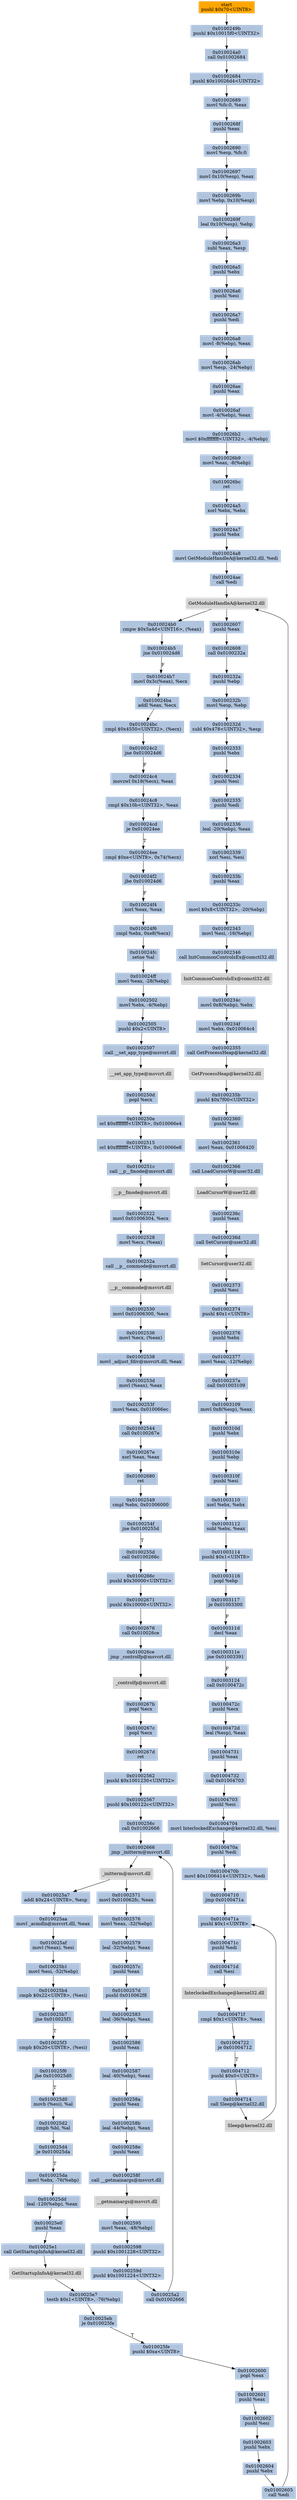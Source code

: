 digraph G {
node[shape=rectangle,style=filled,fillcolor=lightsteelblue,color=lightsteelblue]
bgcolor="transparent"
a0x01002499pushl_0x70UINT8[label="start\npushl $0x70<UINT8>",color="lightgrey",fillcolor="orange"];
a0x0100249bpushl_0x10015f0UINT32[label="0x0100249b\npushl $0x10015f0<UINT32>"];
a0x010024a0call_0x01002684[label="0x010024a0\ncall 0x01002684"];
a0x01002684pushl_0x10026d4UINT32[label="0x01002684\npushl $0x10026d4<UINT32>"];
a0x01002689movl_fs_0_eax[label="0x01002689\nmovl %fs:0, %eax"];
a0x0100268fpushl_eax[label="0x0100268f\npushl %eax"];
a0x01002690movl_esp_fs_0[label="0x01002690\nmovl %esp, %fs:0"];
a0x01002697movl_0x10esp__eax[label="0x01002697\nmovl 0x10(%esp), %eax"];
a0x0100269bmovl_ebp_0x10esp_[label="0x0100269b\nmovl %ebp, 0x10(%esp)"];
a0x0100269fleal_0x10esp__ebp[label="0x0100269f\nleal 0x10(%esp), %ebp"];
a0x010026a3subl_eax_esp[label="0x010026a3\nsubl %eax, %esp"];
a0x010026a5pushl_ebx[label="0x010026a5\npushl %ebx"];
a0x010026a6pushl_esi[label="0x010026a6\npushl %esi"];
a0x010026a7pushl_edi[label="0x010026a7\npushl %edi"];
a0x010026a8movl__8ebp__eax[label="0x010026a8\nmovl -8(%ebp), %eax"];
a0x010026abmovl_esp__24ebp_[label="0x010026ab\nmovl %esp, -24(%ebp)"];
a0x010026aepushl_eax[label="0x010026ae\npushl %eax"];
a0x010026afmovl__4ebp__eax[label="0x010026af\nmovl -4(%ebp), %eax"];
a0x010026b2movl_0xffffffffUINT32__4ebp_[label="0x010026b2\nmovl $0xffffffff<UINT32>, -4(%ebp)"];
a0x010026b9movl_eax__8ebp_[label="0x010026b9\nmovl %eax, -8(%ebp)"];
a0x010026bcret[label="0x010026bc\nret"];
a0x010024a5xorl_ebx_ebx[label="0x010024a5\nxorl %ebx, %ebx"];
a0x010024a7pushl_ebx[label="0x010024a7\npushl %ebx"];
a0x010024a8movl_GetModuleHandleA_kernel32_dll_edi[label="0x010024a8\nmovl GetModuleHandleA@kernel32.dll, %edi"];
a0x010024aecall_edi[label="0x010024ae\ncall %edi"];
GetModuleHandleA_kernel32_dll[label="GetModuleHandleA@kernel32.dll",color="lightgrey",fillcolor="lightgrey"];
a0x010024b0cmpw_0x5a4dUINT16_eax_[label="0x010024b0\ncmpw $0x5a4d<UINT16>, (%eax)"];
a0x010024b5jne_0x010024d6[label="0x010024b5\njne 0x010024d6"];
a0x010024b7movl_0x3ceax__ecx[label="0x010024b7\nmovl 0x3c(%eax), %ecx"];
a0x010024baaddl_eax_ecx[label="0x010024ba\naddl %eax, %ecx"];
a0x010024bccmpl_0x4550UINT32_ecx_[label="0x010024bc\ncmpl $0x4550<UINT32>, (%ecx)"];
a0x010024c2jne_0x010024d6[label="0x010024c2\njne 0x010024d6"];
a0x010024c4movzwl_0x18ecx__eax[label="0x010024c4\nmovzwl 0x18(%ecx), %eax"];
a0x010024c8cmpl_0x10bUINT32_eax[label="0x010024c8\ncmpl $0x10b<UINT32>, %eax"];
a0x010024cdje_0x010024ee[label="0x010024cd\nje 0x010024ee"];
a0x010024eecmpl_0xeUINT8_0x74ecx_[label="0x010024ee\ncmpl $0xe<UINT8>, 0x74(%ecx)"];
a0x010024f2jbe_0x010024d6[label="0x010024f2\njbe 0x010024d6"];
a0x010024f4xorl_eax_eax[label="0x010024f4\nxorl %eax, %eax"];
a0x010024f6cmpl_ebx_0xe8ecx_[label="0x010024f6\ncmpl %ebx, 0xe8(%ecx)"];
a0x010024fcsetne_al[label="0x010024fc\nsetne %al"];
a0x010024ffmovl_eax__28ebp_[label="0x010024ff\nmovl %eax, -28(%ebp)"];
a0x01002502movl_ebx__4ebp_[label="0x01002502\nmovl %ebx, -4(%ebp)"];
a0x01002505pushl_0x2UINT8[label="0x01002505\npushl $0x2<UINT8>"];
a0x01002507call___set_app_type_msvcrt_dll[label="0x01002507\ncall __set_app_type@msvcrt.dll"];
a__set_app_type_msvcrt_dll[label="__set_app_type@msvcrt.dll",color="lightgrey",fillcolor="lightgrey"];
a0x0100250dpopl_ecx[label="0x0100250d\npopl %ecx"];
a0x0100250eorl_0xffffffffUINT8_0x010066e4[label="0x0100250e\norl $0xffffffff<UINT8>, 0x010066e4"];
a0x01002515orl_0xffffffffUINT8_0x010066e8[label="0x01002515\norl $0xffffffff<UINT8>, 0x010066e8"];
a0x0100251ccall___p__fmode_msvcrt_dll[label="0x0100251c\ncall __p__fmode@msvcrt.dll"];
a__p__fmode_msvcrt_dll[label="__p__fmode@msvcrt.dll",color="lightgrey",fillcolor="lightgrey"];
a0x01002522movl_0x01006304_ecx[label="0x01002522\nmovl 0x01006304, %ecx"];
a0x01002528movl_ecx_eax_[label="0x01002528\nmovl %ecx, (%eax)"];
a0x0100252acall___p__commode_msvcrt_dll[label="0x0100252a\ncall __p__commode@msvcrt.dll"];
a__p__commode_msvcrt_dll[label="__p__commode@msvcrt.dll",color="lightgrey",fillcolor="lightgrey"];
a0x01002530movl_0x01006300_ecx[label="0x01002530\nmovl 0x01006300, %ecx"];
a0x01002536movl_ecx_eax_[label="0x01002536\nmovl %ecx, (%eax)"];
a0x01002538movl__adjust_fdiv_msvcrt_dll_eax[label="0x01002538\nmovl _adjust_fdiv@msvcrt.dll, %eax"];
a0x0100253dmovl_eax__eax[label="0x0100253d\nmovl (%eax), %eax"];
a0x0100253fmovl_eax_0x010066ec[label="0x0100253f\nmovl %eax, 0x010066ec"];
a0x01002544call_0x0100267e[label="0x01002544\ncall 0x0100267e"];
a0x0100267exorl_eax_eax[label="0x0100267e\nxorl %eax, %eax"];
a0x01002680ret[label="0x01002680\nret"];
a0x01002549cmpl_ebx_0x01006000[label="0x01002549\ncmpl %ebx, 0x01006000"];
a0x0100254fjne_0x0100255d[label="0x0100254f\njne 0x0100255d"];
a0x0100255dcall_0x0100266c[label="0x0100255d\ncall 0x0100266c"];
a0x0100266cpushl_0x30000UINT32[label="0x0100266c\npushl $0x30000<UINT32>"];
a0x01002671pushl_0x10000UINT32[label="0x01002671\npushl $0x10000<UINT32>"];
a0x01002676call_0x010026ce[label="0x01002676\ncall 0x010026ce"];
a0x010026cejmp__controlfp_msvcrt_dll[label="0x010026ce\njmp _controlfp@msvcrt.dll"];
a_controlfp_msvcrt_dll[label="_controlfp@msvcrt.dll",color="lightgrey",fillcolor="lightgrey"];
a0x0100267bpopl_ecx[label="0x0100267b\npopl %ecx"];
a0x0100267cpopl_ecx[label="0x0100267c\npopl %ecx"];
a0x0100267dret[label="0x0100267d\nret"];
a0x01002562pushl_0x1001230UINT32[label="0x01002562\npushl $0x1001230<UINT32>"];
a0x01002567pushl_0x100122cUINT32[label="0x01002567\npushl $0x100122c<UINT32>"];
a0x0100256ccall_0x01002666[label="0x0100256c\ncall 0x01002666"];
a0x01002666jmp__initterm_msvcrt_dll[label="0x01002666\njmp _initterm@msvcrt.dll"];
a_initterm_msvcrt_dll[label="_initterm@msvcrt.dll",color="lightgrey",fillcolor="lightgrey"];
a0x01002571movl_0x010062fc_eax[label="0x01002571\nmovl 0x010062fc, %eax"];
a0x01002576movl_eax__32ebp_[label="0x01002576\nmovl %eax, -32(%ebp)"];
a0x01002579leal__32ebp__eax[label="0x01002579\nleal -32(%ebp), %eax"];
a0x0100257cpushl_eax[label="0x0100257c\npushl %eax"];
a0x0100257dpushl_0x010062f8[label="0x0100257d\npushl 0x010062f8"];
a0x01002583leal__36ebp__eax[label="0x01002583\nleal -36(%ebp), %eax"];
a0x01002586pushl_eax[label="0x01002586\npushl %eax"];
a0x01002587leal__40ebp__eax[label="0x01002587\nleal -40(%ebp), %eax"];
a0x0100258apushl_eax[label="0x0100258a\npushl %eax"];
a0x0100258bleal__44ebp__eax[label="0x0100258b\nleal -44(%ebp), %eax"];
a0x0100258epushl_eax[label="0x0100258e\npushl %eax"];
a0x0100258fcall___getmainargs_msvcrt_dll[label="0x0100258f\ncall __getmainargs@msvcrt.dll"];
a__getmainargs_msvcrt_dll[label="__getmainargs@msvcrt.dll",color="lightgrey",fillcolor="lightgrey"];
a0x01002595movl_eax__48ebp_[label="0x01002595\nmovl %eax, -48(%ebp)"];
a0x01002598pushl_0x1001228UINT32[label="0x01002598\npushl $0x1001228<UINT32>"];
a0x0100259dpushl_0x1001224UINT32[label="0x0100259d\npushl $0x1001224<UINT32>"];
a0x010025a2call_0x01002666[label="0x010025a2\ncall 0x01002666"];
a0x010025a7addl_0x24UINT8_esp[label="0x010025a7\naddl $0x24<UINT8>, %esp"];
a0x010025aamovl__acmdln_msvcrt_dll_eax[label="0x010025aa\nmovl _acmdln@msvcrt.dll, %eax"];
a0x010025afmovl_eax__esi[label="0x010025af\nmovl (%eax), %esi"];
a0x010025b1movl_esi__52ebp_[label="0x010025b1\nmovl %esi, -52(%ebp)"];
a0x010025b4cmpb_0x22UINT8_esi_[label="0x010025b4\ncmpb $0x22<UINT8>, (%esi)"];
a0x010025b7jne_0x010025f3[label="0x010025b7\njne 0x010025f3"];
a0x010025f3cmpb_0x20UINT8_esi_[label="0x010025f3\ncmpb $0x20<UINT8>, (%esi)"];
a0x010025f6jbe_0x010025d0[label="0x010025f6\njbe 0x010025d0"];
a0x010025d0movb_esi__al[label="0x010025d0\nmovb (%esi), %al"];
a0x010025d2cmpb_bl_al[label="0x010025d2\ncmpb %bl, %al"];
a0x010025d4je_0x010025da[label="0x010025d4\nje 0x010025da"];
a0x010025damovl_ebx__76ebp_[label="0x010025da\nmovl %ebx, -76(%ebp)"];
a0x010025ddleal__120ebp__eax[label="0x010025dd\nleal -120(%ebp), %eax"];
a0x010025e0pushl_eax[label="0x010025e0\npushl %eax"];
a0x010025e1call_GetStartupInfoA_kernel32_dll[label="0x010025e1\ncall GetStartupInfoA@kernel32.dll"];
GetStartupInfoA_kernel32_dll[label="GetStartupInfoA@kernel32.dll",color="lightgrey",fillcolor="lightgrey"];
a0x010025e7testb_0x1UINT8__76ebp_[label="0x010025e7\ntestb $0x1<UINT8>, -76(%ebp)"];
a0x010025ebje_0x010025fe[label="0x010025eb\nje 0x010025fe"];
a0x010025fepushl_0xaUINT8[label="0x010025fe\npushl $0xa<UINT8>"];
a0x01002600popl_eax[label="0x01002600\npopl %eax"];
a0x01002601pushl_eax[label="0x01002601\npushl %eax"];
a0x01002602pushl_esi[label="0x01002602\npushl %esi"];
a0x01002603pushl_ebx[label="0x01002603\npushl %ebx"];
a0x01002604pushl_ebx[label="0x01002604\npushl %ebx"];
a0x01002605call_edi[label="0x01002605\ncall %edi"];
a0x01002607pushl_eax[label="0x01002607\npushl %eax"];
a0x01002608call_0x0100232a[label="0x01002608\ncall 0x0100232a"];
a0x0100232apushl_ebp[label="0x0100232a\npushl %ebp"];
a0x0100232bmovl_esp_ebp[label="0x0100232b\nmovl %esp, %ebp"];
a0x0100232dsubl_0x478UINT32_esp[label="0x0100232d\nsubl $0x478<UINT32>, %esp"];
a0x01002333pushl_ebx[label="0x01002333\npushl %ebx"];
a0x01002334pushl_esi[label="0x01002334\npushl %esi"];
a0x01002335pushl_edi[label="0x01002335\npushl %edi"];
a0x01002336leal__20ebp__eax[label="0x01002336\nleal -20(%ebp), %eax"];
a0x01002339xorl_esi_esi[label="0x01002339\nxorl %esi, %esi"];
a0x0100233bpushl_eax[label="0x0100233b\npushl %eax"];
a0x0100233cmovl_0x8UINT32__20ebp_[label="0x0100233c\nmovl $0x8<UINT32>, -20(%ebp)"];
a0x01002343movl_esi__16ebp_[label="0x01002343\nmovl %esi, -16(%ebp)"];
a0x01002346call_InitCommonControlsEx_comctl32_dll[label="0x01002346\ncall InitCommonControlsEx@comctl32.dll"];
InitCommonControlsEx_comctl32_dll[label="InitCommonControlsEx@comctl32.dll",color="lightgrey",fillcolor="lightgrey"];
a0x0100234cmovl_0x8ebp__ebx[label="0x0100234c\nmovl 0x8(%ebp), %ebx"];
a0x0100234fmovl_ebx_0x010064c4[label="0x0100234f\nmovl %ebx, 0x010064c4"];
a0x01002355call_GetProcessHeap_kernel32_dll[label="0x01002355\ncall GetProcessHeap@kernel32.dll"];
GetProcessHeap_kernel32_dll[label="GetProcessHeap@kernel32.dll",color="lightgrey",fillcolor="lightgrey"];
a0x0100235bpushl_0x7f00UINT32[label="0x0100235b\npushl $0x7f00<UINT32>"];
a0x01002360pushl_esi[label="0x01002360\npushl %esi"];
a0x01002361movl_eax_0x01006420[label="0x01002361\nmovl %eax, 0x01006420"];
a0x01002366call_LoadCursorW_user32_dll[label="0x01002366\ncall LoadCursorW@user32.dll"];
LoadCursorW_user32_dll[label="LoadCursorW@user32.dll",color="lightgrey",fillcolor="lightgrey"];
a0x0100236cpushl_eax[label="0x0100236c\npushl %eax"];
a0x0100236dcall_SetCursor_user32_dll[label="0x0100236d\ncall SetCursor@user32.dll"];
SetCursor_user32_dll[label="SetCursor@user32.dll",color="lightgrey",fillcolor="lightgrey"];
a0x01002373pushl_esi[label="0x01002373\npushl %esi"];
a0x01002374pushl_0x1UINT8[label="0x01002374\npushl $0x1<UINT8>"];
a0x01002376pushl_ebx[label="0x01002376\npushl %ebx"];
a0x01002377movl_eax__12ebp_[label="0x01002377\nmovl %eax, -12(%ebp)"];
a0x0100237acall_0x01003109[label="0x0100237a\ncall 0x01003109"];
a0x01003109movl_0x8esp__eax[label="0x01003109\nmovl 0x8(%esp), %eax"];
a0x0100310dpushl_ebx[label="0x0100310d\npushl %ebx"];
a0x0100310epushl_ebp[label="0x0100310e\npushl %ebp"];
a0x0100310fpushl_esi[label="0x0100310f\npushl %esi"];
a0x01003110xorl_ebx_ebx[label="0x01003110\nxorl %ebx, %ebx"];
a0x01003112subl_ebx_eax[label="0x01003112\nsubl %ebx, %eax"];
a0x01003114pushl_0x1UINT8[label="0x01003114\npushl $0x1<UINT8>"];
a0x01003116popl_ebp[label="0x01003116\npopl %ebp"];
a0x01003117je_0x01003300[label="0x01003117\nje 0x01003300"];
a0x0100311ddecl_eax[label="0x0100311d\ndecl %eax"];
a0x0100311ejne_0x01003391[label="0x0100311e\njne 0x01003391"];
a0x01003124call_0x0100472c[label="0x01003124\ncall 0x0100472c"];
a0x0100472cpushl_ecx[label="0x0100472c\npushl %ecx"];
a0x0100472dleal_esp__eax[label="0x0100472d\nleal (%esp), %eax"];
a0x01004731pushl_eax[label="0x01004731\npushl %eax"];
a0x01004732call_0x01004703[label="0x01004732\ncall 0x01004703"];
a0x01004703pushl_esi[label="0x01004703\npushl %esi"];
a0x01004704movl_InterlockedExchange_kernel32_dll_esi[label="0x01004704\nmovl InterlockedExchange@kernel32.dll, %esi"];
a0x0100470apushl_edi[label="0x0100470a\npushl %edi"];
a0x0100470bmovl_0x1006414UINT32_edi[label="0x0100470b\nmovl $0x1006414<UINT32>, %edi"];
a0x01004710jmp_0x0100471a[label="0x01004710\njmp 0x0100471a"];
a0x0100471apushl_0x1UINT8[label="0x0100471a\npushl $0x1<UINT8>"];
a0x0100471cpushl_edi[label="0x0100471c\npushl %edi"];
a0x0100471dcall_esi[label="0x0100471d\ncall %esi"];
InterlockedExchange_kernel32_dll[label="InterlockedExchange@kernel32.dll",color="lightgrey",fillcolor="lightgrey"];
a0x0100471fcmpl_0x1UINT8_eax[label="0x0100471f\ncmpl $0x1<UINT8>, %eax"];
a0x01004722je_0x01004712[label="0x01004722\nje 0x01004712"];
a0x01004712pushl_0x0UINT8[label="0x01004712\npushl $0x0<UINT8>"];
a0x01004714call_Sleep_kernel32_dll[label="0x01004714\ncall Sleep@kernel32.dll"];
Sleep_kernel32_dll[label="Sleep@kernel32.dll",color="lightgrey",fillcolor="lightgrey"];
a0x01002499pushl_0x70UINT8 -> a0x0100249bpushl_0x10015f0UINT32 [color="#000000"];
a0x0100249bpushl_0x10015f0UINT32 -> a0x010024a0call_0x01002684 [color="#000000"];
a0x010024a0call_0x01002684 -> a0x01002684pushl_0x10026d4UINT32 [color="#000000"];
a0x01002684pushl_0x10026d4UINT32 -> a0x01002689movl_fs_0_eax [color="#000000"];
a0x01002689movl_fs_0_eax -> a0x0100268fpushl_eax [color="#000000"];
a0x0100268fpushl_eax -> a0x01002690movl_esp_fs_0 [color="#000000"];
a0x01002690movl_esp_fs_0 -> a0x01002697movl_0x10esp__eax [color="#000000"];
a0x01002697movl_0x10esp__eax -> a0x0100269bmovl_ebp_0x10esp_ [color="#000000"];
a0x0100269bmovl_ebp_0x10esp_ -> a0x0100269fleal_0x10esp__ebp [color="#000000"];
a0x0100269fleal_0x10esp__ebp -> a0x010026a3subl_eax_esp [color="#000000"];
a0x010026a3subl_eax_esp -> a0x010026a5pushl_ebx [color="#000000"];
a0x010026a5pushl_ebx -> a0x010026a6pushl_esi [color="#000000"];
a0x010026a6pushl_esi -> a0x010026a7pushl_edi [color="#000000"];
a0x010026a7pushl_edi -> a0x010026a8movl__8ebp__eax [color="#000000"];
a0x010026a8movl__8ebp__eax -> a0x010026abmovl_esp__24ebp_ [color="#000000"];
a0x010026abmovl_esp__24ebp_ -> a0x010026aepushl_eax [color="#000000"];
a0x010026aepushl_eax -> a0x010026afmovl__4ebp__eax [color="#000000"];
a0x010026afmovl__4ebp__eax -> a0x010026b2movl_0xffffffffUINT32__4ebp_ [color="#000000"];
a0x010026b2movl_0xffffffffUINT32__4ebp_ -> a0x010026b9movl_eax__8ebp_ [color="#000000"];
a0x010026b9movl_eax__8ebp_ -> a0x010026bcret [color="#000000"];
a0x010026bcret -> a0x010024a5xorl_ebx_ebx [color="#000000"];
a0x010024a5xorl_ebx_ebx -> a0x010024a7pushl_ebx [color="#000000"];
a0x010024a7pushl_ebx -> a0x010024a8movl_GetModuleHandleA_kernel32_dll_edi [color="#000000"];
a0x010024a8movl_GetModuleHandleA_kernel32_dll_edi -> a0x010024aecall_edi [color="#000000"];
a0x010024aecall_edi -> GetModuleHandleA_kernel32_dll [color="#000000"];
GetModuleHandleA_kernel32_dll -> a0x010024b0cmpw_0x5a4dUINT16_eax_ [color="#000000"];
a0x010024b0cmpw_0x5a4dUINT16_eax_ -> a0x010024b5jne_0x010024d6 [color="#000000"];
a0x010024b5jne_0x010024d6 -> a0x010024b7movl_0x3ceax__ecx [color="#000000",label="F"];
a0x010024b7movl_0x3ceax__ecx -> a0x010024baaddl_eax_ecx [color="#000000"];
a0x010024baaddl_eax_ecx -> a0x010024bccmpl_0x4550UINT32_ecx_ [color="#000000"];
a0x010024bccmpl_0x4550UINT32_ecx_ -> a0x010024c2jne_0x010024d6 [color="#000000"];
a0x010024c2jne_0x010024d6 -> a0x010024c4movzwl_0x18ecx__eax [color="#000000",label="F"];
a0x010024c4movzwl_0x18ecx__eax -> a0x010024c8cmpl_0x10bUINT32_eax [color="#000000"];
a0x010024c8cmpl_0x10bUINT32_eax -> a0x010024cdje_0x010024ee [color="#000000"];
a0x010024cdje_0x010024ee -> a0x010024eecmpl_0xeUINT8_0x74ecx_ [color="#000000",label="T"];
a0x010024eecmpl_0xeUINT8_0x74ecx_ -> a0x010024f2jbe_0x010024d6 [color="#000000"];
a0x010024f2jbe_0x010024d6 -> a0x010024f4xorl_eax_eax [color="#000000",label="F"];
a0x010024f4xorl_eax_eax -> a0x010024f6cmpl_ebx_0xe8ecx_ [color="#000000"];
a0x010024f6cmpl_ebx_0xe8ecx_ -> a0x010024fcsetne_al [color="#000000"];
a0x010024fcsetne_al -> a0x010024ffmovl_eax__28ebp_ [color="#000000"];
a0x010024ffmovl_eax__28ebp_ -> a0x01002502movl_ebx__4ebp_ [color="#000000"];
a0x01002502movl_ebx__4ebp_ -> a0x01002505pushl_0x2UINT8 [color="#000000"];
a0x01002505pushl_0x2UINT8 -> a0x01002507call___set_app_type_msvcrt_dll [color="#000000"];
a0x01002507call___set_app_type_msvcrt_dll -> a__set_app_type_msvcrt_dll [color="#000000"];
a__set_app_type_msvcrt_dll -> a0x0100250dpopl_ecx [color="#000000"];
a0x0100250dpopl_ecx -> a0x0100250eorl_0xffffffffUINT8_0x010066e4 [color="#000000"];
a0x0100250eorl_0xffffffffUINT8_0x010066e4 -> a0x01002515orl_0xffffffffUINT8_0x010066e8 [color="#000000"];
a0x01002515orl_0xffffffffUINT8_0x010066e8 -> a0x0100251ccall___p__fmode_msvcrt_dll [color="#000000"];
a0x0100251ccall___p__fmode_msvcrt_dll -> a__p__fmode_msvcrt_dll [color="#000000"];
a__p__fmode_msvcrt_dll -> a0x01002522movl_0x01006304_ecx [color="#000000"];
a0x01002522movl_0x01006304_ecx -> a0x01002528movl_ecx_eax_ [color="#000000"];
a0x01002528movl_ecx_eax_ -> a0x0100252acall___p__commode_msvcrt_dll [color="#000000"];
a0x0100252acall___p__commode_msvcrt_dll -> a__p__commode_msvcrt_dll [color="#000000"];
a__p__commode_msvcrt_dll -> a0x01002530movl_0x01006300_ecx [color="#000000"];
a0x01002530movl_0x01006300_ecx -> a0x01002536movl_ecx_eax_ [color="#000000"];
a0x01002536movl_ecx_eax_ -> a0x01002538movl__adjust_fdiv_msvcrt_dll_eax [color="#000000"];
a0x01002538movl__adjust_fdiv_msvcrt_dll_eax -> a0x0100253dmovl_eax__eax [color="#000000"];
a0x0100253dmovl_eax__eax -> a0x0100253fmovl_eax_0x010066ec [color="#000000"];
a0x0100253fmovl_eax_0x010066ec -> a0x01002544call_0x0100267e [color="#000000"];
a0x01002544call_0x0100267e -> a0x0100267exorl_eax_eax [color="#000000"];
a0x0100267exorl_eax_eax -> a0x01002680ret [color="#000000"];
a0x01002680ret -> a0x01002549cmpl_ebx_0x01006000 [color="#000000"];
a0x01002549cmpl_ebx_0x01006000 -> a0x0100254fjne_0x0100255d [color="#000000"];
a0x0100254fjne_0x0100255d -> a0x0100255dcall_0x0100266c [color="#000000",label="T"];
a0x0100255dcall_0x0100266c -> a0x0100266cpushl_0x30000UINT32 [color="#000000"];
a0x0100266cpushl_0x30000UINT32 -> a0x01002671pushl_0x10000UINT32 [color="#000000"];
a0x01002671pushl_0x10000UINT32 -> a0x01002676call_0x010026ce [color="#000000"];
a0x01002676call_0x010026ce -> a0x010026cejmp__controlfp_msvcrt_dll [color="#000000"];
a0x010026cejmp__controlfp_msvcrt_dll -> a_controlfp_msvcrt_dll [color="#000000"];
a_controlfp_msvcrt_dll -> a0x0100267bpopl_ecx [color="#000000"];
a0x0100267bpopl_ecx -> a0x0100267cpopl_ecx [color="#000000"];
a0x0100267cpopl_ecx -> a0x0100267dret [color="#000000"];
a0x0100267dret -> a0x01002562pushl_0x1001230UINT32 [color="#000000"];
a0x01002562pushl_0x1001230UINT32 -> a0x01002567pushl_0x100122cUINT32 [color="#000000"];
a0x01002567pushl_0x100122cUINT32 -> a0x0100256ccall_0x01002666 [color="#000000"];
a0x0100256ccall_0x01002666 -> a0x01002666jmp__initterm_msvcrt_dll [color="#000000"];
a0x01002666jmp__initterm_msvcrt_dll -> a_initterm_msvcrt_dll [color="#000000"];
a_initterm_msvcrt_dll -> a0x01002571movl_0x010062fc_eax [color="#000000"];
a0x01002571movl_0x010062fc_eax -> a0x01002576movl_eax__32ebp_ [color="#000000"];
a0x01002576movl_eax__32ebp_ -> a0x01002579leal__32ebp__eax [color="#000000"];
a0x01002579leal__32ebp__eax -> a0x0100257cpushl_eax [color="#000000"];
a0x0100257cpushl_eax -> a0x0100257dpushl_0x010062f8 [color="#000000"];
a0x0100257dpushl_0x010062f8 -> a0x01002583leal__36ebp__eax [color="#000000"];
a0x01002583leal__36ebp__eax -> a0x01002586pushl_eax [color="#000000"];
a0x01002586pushl_eax -> a0x01002587leal__40ebp__eax [color="#000000"];
a0x01002587leal__40ebp__eax -> a0x0100258apushl_eax [color="#000000"];
a0x0100258apushl_eax -> a0x0100258bleal__44ebp__eax [color="#000000"];
a0x0100258bleal__44ebp__eax -> a0x0100258epushl_eax [color="#000000"];
a0x0100258epushl_eax -> a0x0100258fcall___getmainargs_msvcrt_dll [color="#000000"];
a0x0100258fcall___getmainargs_msvcrt_dll -> a__getmainargs_msvcrt_dll [color="#000000"];
a__getmainargs_msvcrt_dll -> a0x01002595movl_eax__48ebp_ [color="#000000"];
a0x01002595movl_eax__48ebp_ -> a0x01002598pushl_0x1001228UINT32 [color="#000000"];
a0x01002598pushl_0x1001228UINT32 -> a0x0100259dpushl_0x1001224UINT32 [color="#000000"];
a0x0100259dpushl_0x1001224UINT32 -> a0x010025a2call_0x01002666 [color="#000000"];
a0x010025a2call_0x01002666 -> a0x01002666jmp__initterm_msvcrt_dll [color="#000000"];
a_initterm_msvcrt_dll -> a0x010025a7addl_0x24UINT8_esp [color="#000000"];
a0x010025a7addl_0x24UINT8_esp -> a0x010025aamovl__acmdln_msvcrt_dll_eax [color="#000000"];
a0x010025aamovl__acmdln_msvcrt_dll_eax -> a0x010025afmovl_eax__esi [color="#000000"];
a0x010025afmovl_eax__esi -> a0x010025b1movl_esi__52ebp_ [color="#000000"];
a0x010025b1movl_esi__52ebp_ -> a0x010025b4cmpb_0x22UINT8_esi_ [color="#000000"];
a0x010025b4cmpb_0x22UINT8_esi_ -> a0x010025b7jne_0x010025f3 [color="#000000"];
a0x010025b7jne_0x010025f3 -> a0x010025f3cmpb_0x20UINT8_esi_ [color="#000000",label="T"];
a0x010025f3cmpb_0x20UINT8_esi_ -> a0x010025f6jbe_0x010025d0 [color="#000000"];
a0x010025f6jbe_0x010025d0 -> a0x010025d0movb_esi__al [color="#000000",label="T"];
a0x010025d0movb_esi__al -> a0x010025d2cmpb_bl_al [color="#000000"];
a0x010025d2cmpb_bl_al -> a0x010025d4je_0x010025da [color="#000000"];
a0x010025d4je_0x010025da -> a0x010025damovl_ebx__76ebp_ [color="#000000",label="T"];
a0x010025damovl_ebx__76ebp_ -> a0x010025ddleal__120ebp__eax [color="#000000"];
a0x010025ddleal__120ebp__eax -> a0x010025e0pushl_eax [color="#000000"];
a0x010025e0pushl_eax -> a0x010025e1call_GetStartupInfoA_kernel32_dll [color="#000000"];
a0x010025e1call_GetStartupInfoA_kernel32_dll -> GetStartupInfoA_kernel32_dll [color="#000000"];
GetStartupInfoA_kernel32_dll -> a0x010025e7testb_0x1UINT8__76ebp_ [color="#000000"];
a0x010025e7testb_0x1UINT8__76ebp_ -> a0x010025ebje_0x010025fe [color="#000000"];
a0x010025ebje_0x010025fe -> a0x010025fepushl_0xaUINT8 [color="#000000",label="T"];
a0x010025fepushl_0xaUINT8 -> a0x01002600popl_eax [color="#000000"];
a0x01002600popl_eax -> a0x01002601pushl_eax [color="#000000"];
a0x01002601pushl_eax -> a0x01002602pushl_esi [color="#000000"];
a0x01002602pushl_esi -> a0x01002603pushl_ebx [color="#000000"];
a0x01002603pushl_ebx -> a0x01002604pushl_ebx [color="#000000"];
a0x01002604pushl_ebx -> a0x01002605call_edi [color="#000000"];
a0x01002605call_edi -> GetModuleHandleA_kernel32_dll [color="#000000"];
GetModuleHandleA_kernel32_dll -> a0x01002607pushl_eax [color="#000000"];
a0x01002607pushl_eax -> a0x01002608call_0x0100232a [color="#000000"];
a0x01002608call_0x0100232a -> a0x0100232apushl_ebp [color="#000000"];
a0x0100232apushl_ebp -> a0x0100232bmovl_esp_ebp [color="#000000"];
a0x0100232bmovl_esp_ebp -> a0x0100232dsubl_0x478UINT32_esp [color="#000000"];
a0x0100232dsubl_0x478UINT32_esp -> a0x01002333pushl_ebx [color="#000000"];
a0x01002333pushl_ebx -> a0x01002334pushl_esi [color="#000000"];
a0x01002334pushl_esi -> a0x01002335pushl_edi [color="#000000"];
a0x01002335pushl_edi -> a0x01002336leal__20ebp__eax [color="#000000"];
a0x01002336leal__20ebp__eax -> a0x01002339xorl_esi_esi [color="#000000"];
a0x01002339xorl_esi_esi -> a0x0100233bpushl_eax [color="#000000"];
a0x0100233bpushl_eax -> a0x0100233cmovl_0x8UINT32__20ebp_ [color="#000000"];
a0x0100233cmovl_0x8UINT32__20ebp_ -> a0x01002343movl_esi__16ebp_ [color="#000000"];
a0x01002343movl_esi__16ebp_ -> a0x01002346call_InitCommonControlsEx_comctl32_dll [color="#000000"];
a0x01002346call_InitCommonControlsEx_comctl32_dll -> InitCommonControlsEx_comctl32_dll [color="#000000"];
InitCommonControlsEx_comctl32_dll -> a0x0100234cmovl_0x8ebp__ebx [color="#000000"];
a0x0100234cmovl_0x8ebp__ebx -> a0x0100234fmovl_ebx_0x010064c4 [color="#000000"];
a0x0100234fmovl_ebx_0x010064c4 -> a0x01002355call_GetProcessHeap_kernel32_dll [color="#000000"];
a0x01002355call_GetProcessHeap_kernel32_dll -> GetProcessHeap_kernel32_dll [color="#000000"];
GetProcessHeap_kernel32_dll -> a0x0100235bpushl_0x7f00UINT32 [color="#000000"];
a0x0100235bpushl_0x7f00UINT32 -> a0x01002360pushl_esi [color="#000000"];
a0x01002360pushl_esi -> a0x01002361movl_eax_0x01006420 [color="#000000"];
a0x01002361movl_eax_0x01006420 -> a0x01002366call_LoadCursorW_user32_dll [color="#000000"];
a0x01002366call_LoadCursorW_user32_dll -> LoadCursorW_user32_dll [color="#000000"];
LoadCursorW_user32_dll -> a0x0100236cpushl_eax [color="#000000"];
a0x0100236cpushl_eax -> a0x0100236dcall_SetCursor_user32_dll [color="#000000"];
a0x0100236dcall_SetCursor_user32_dll -> SetCursor_user32_dll [color="#000000"];
SetCursor_user32_dll -> a0x01002373pushl_esi [color="#000000"];
a0x01002373pushl_esi -> a0x01002374pushl_0x1UINT8 [color="#000000"];
a0x01002374pushl_0x1UINT8 -> a0x01002376pushl_ebx [color="#000000"];
a0x01002376pushl_ebx -> a0x01002377movl_eax__12ebp_ [color="#000000"];
a0x01002377movl_eax__12ebp_ -> a0x0100237acall_0x01003109 [color="#000000"];
a0x0100237acall_0x01003109 -> a0x01003109movl_0x8esp__eax [color="#000000"];
a0x01003109movl_0x8esp__eax -> a0x0100310dpushl_ebx [color="#000000"];
a0x0100310dpushl_ebx -> a0x0100310epushl_ebp [color="#000000"];
a0x0100310epushl_ebp -> a0x0100310fpushl_esi [color="#000000"];
a0x0100310fpushl_esi -> a0x01003110xorl_ebx_ebx [color="#000000"];
a0x01003110xorl_ebx_ebx -> a0x01003112subl_ebx_eax [color="#000000"];
a0x01003112subl_ebx_eax -> a0x01003114pushl_0x1UINT8 [color="#000000"];
a0x01003114pushl_0x1UINT8 -> a0x01003116popl_ebp [color="#000000"];
a0x01003116popl_ebp -> a0x01003117je_0x01003300 [color="#000000"];
a0x01003117je_0x01003300 -> a0x0100311ddecl_eax [color="#000000",label="F"];
a0x0100311ddecl_eax -> a0x0100311ejne_0x01003391 [color="#000000"];
a0x0100311ejne_0x01003391 -> a0x01003124call_0x0100472c [color="#000000",label="F"];
a0x01003124call_0x0100472c -> a0x0100472cpushl_ecx [color="#000000"];
a0x0100472cpushl_ecx -> a0x0100472dleal_esp__eax [color="#000000"];
a0x0100472dleal_esp__eax -> a0x01004731pushl_eax [color="#000000"];
a0x01004731pushl_eax -> a0x01004732call_0x01004703 [color="#000000"];
a0x01004732call_0x01004703 -> a0x01004703pushl_esi [color="#000000"];
a0x01004703pushl_esi -> a0x01004704movl_InterlockedExchange_kernel32_dll_esi [color="#000000"];
a0x01004704movl_InterlockedExchange_kernel32_dll_esi -> a0x0100470apushl_edi [color="#000000"];
a0x0100470apushl_edi -> a0x0100470bmovl_0x1006414UINT32_edi [color="#000000"];
a0x0100470bmovl_0x1006414UINT32_edi -> a0x01004710jmp_0x0100471a [color="#000000"];
a0x01004710jmp_0x0100471a -> a0x0100471apushl_0x1UINT8 [color="#000000"];
a0x0100471apushl_0x1UINT8 -> a0x0100471cpushl_edi [color="#000000"];
a0x0100471cpushl_edi -> a0x0100471dcall_esi [color="#000000"];
a0x0100471dcall_esi -> InterlockedExchange_kernel32_dll [color="#000000"];
InterlockedExchange_kernel32_dll -> a0x0100471fcmpl_0x1UINT8_eax [color="#000000"];
a0x0100471fcmpl_0x1UINT8_eax -> a0x01004722je_0x01004712 [color="#000000"];
a0x01004722je_0x01004712 -> a0x01004712pushl_0x0UINT8 [color="#000000",label="T"];
a0x01004712pushl_0x0UINT8 -> a0x01004714call_Sleep_kernel32_dll [color="#000000"];
a0x01004714call_Sleep_kernel32_dll -> Sleep_kernel32_dll [color="#000000"];
Sleep_kernel32_dll -> a0x0100471apushl_0x1UINT8 [color="#000000"];
}
